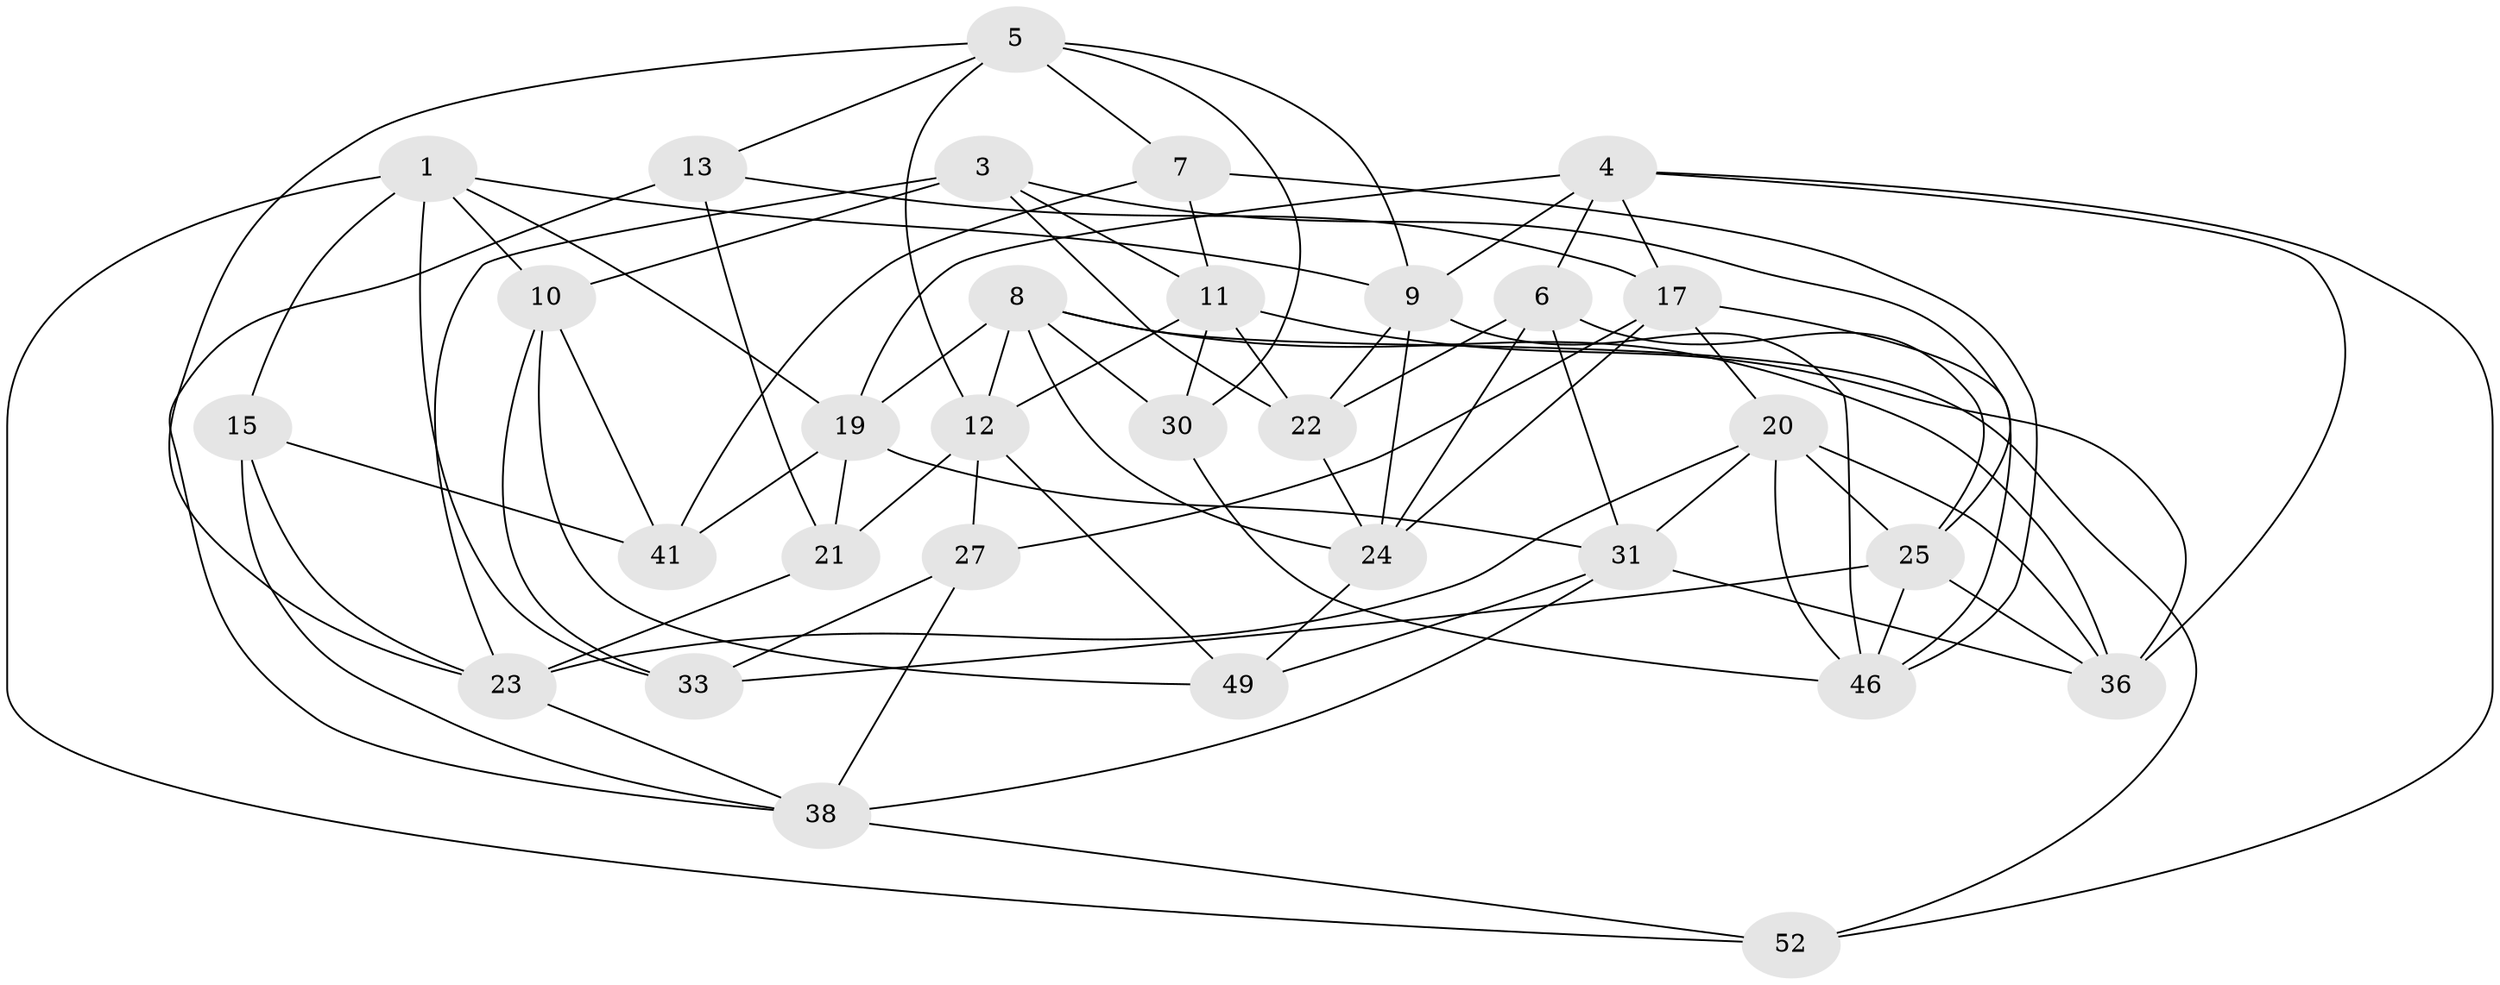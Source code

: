 // Generated by graph-tools (version 1.1) at 2025/24/03/03/25 07:24:29]
// undirected, 31 vertices, 81 edges
graph export_dot {
graph [start="1"]
  node [color=gray90,style=filled];
  1 [super="+2"];
  3 [super="+43"];
  4 [super="+40"];
  5 [super="+35"];
  6 [super="+14"];
  7;
  8 [super="+42"];
  9 [super="+26"];
  10 [super="+16"];
  11 [super="+45"];
  12 [super="+18"];
  13;
  15;
  17 [super="+37"];
  19 [super="+34"];
  20 [super="+28"];
  21;
  22 [super="+32"];
  23 [super="+29"];
  24 [super="+51"];
  25 [super="+39"];
  27;
  30;
  31 [super="+44"];
  33;
  36 [super="+47"];
  38 [super="+48"];
  41;
  46 [super="+50"];
  49;
  52;
  1 -- 19;
  1 -- 10;
  1 -- 33;
  1 -- 52;
  1 -- 15;
  1 -- 9;
  3 -- 23;
  3 -- 10 [weight=2];
  3 -- 22;
  3 -- 11;
  3 -- 25;
  4 -- 9;
  4 -- 19;
  4 -- 52;
  4 -- 36;
  4 -- 6;
  4 -- 17;
  5 -- 13;
  5 -- 9;
  5 -- 30;
  5 -- 12;
  5 -- 7;
  5 -- 23;
  6 -- 24;
  6 -- 22 [weight=2];
  6 -- 25;
  6 -- 31;
  7 -- 11;
  7 -- 41;
  7 -- 46;
  8 -- 12;
  8 -- 24;
  8 -- 52;
  8 -- 30;
  8 -- 36;
  8 -- 19;
  9 -- 46;
  9 -- 24;
  9 -- 22;
  10 -- 33;
  10 -- 49;
  10 -- 41;
  11 -- 12;
  11 -- 30;
  11 -- 36;
  11 -- 22;
  12 -- 49;
  12 -- 27;
  12 -- 21;
  13 -- 21;
  13 -- 38;
  13 -- 17;
  15 -- 23;
  15 -- 38;
  15 -- 41;
  17 -- 27;
  17 -- 24;
  17 -- 20;
  17 -- 46;
  19 -- 41;
  19 -- 21;
  19 -- 31;
  20 -- 23;
  20 -- 46;
  20 -- 25;
  20 -- 36;
  20 -- 31;
  21 -- 23;
  22 -- 24;
  23 -- 38;
  24 -- 49;
  25 -- 36;
  25 -- 33;
  25 -- 46;
  27 -- 33;
  27 -- 38;
  30 -- 46;
  31 -- 49;
  31 -- 36;
  31 -- 38;
  38 -- 52;
}
